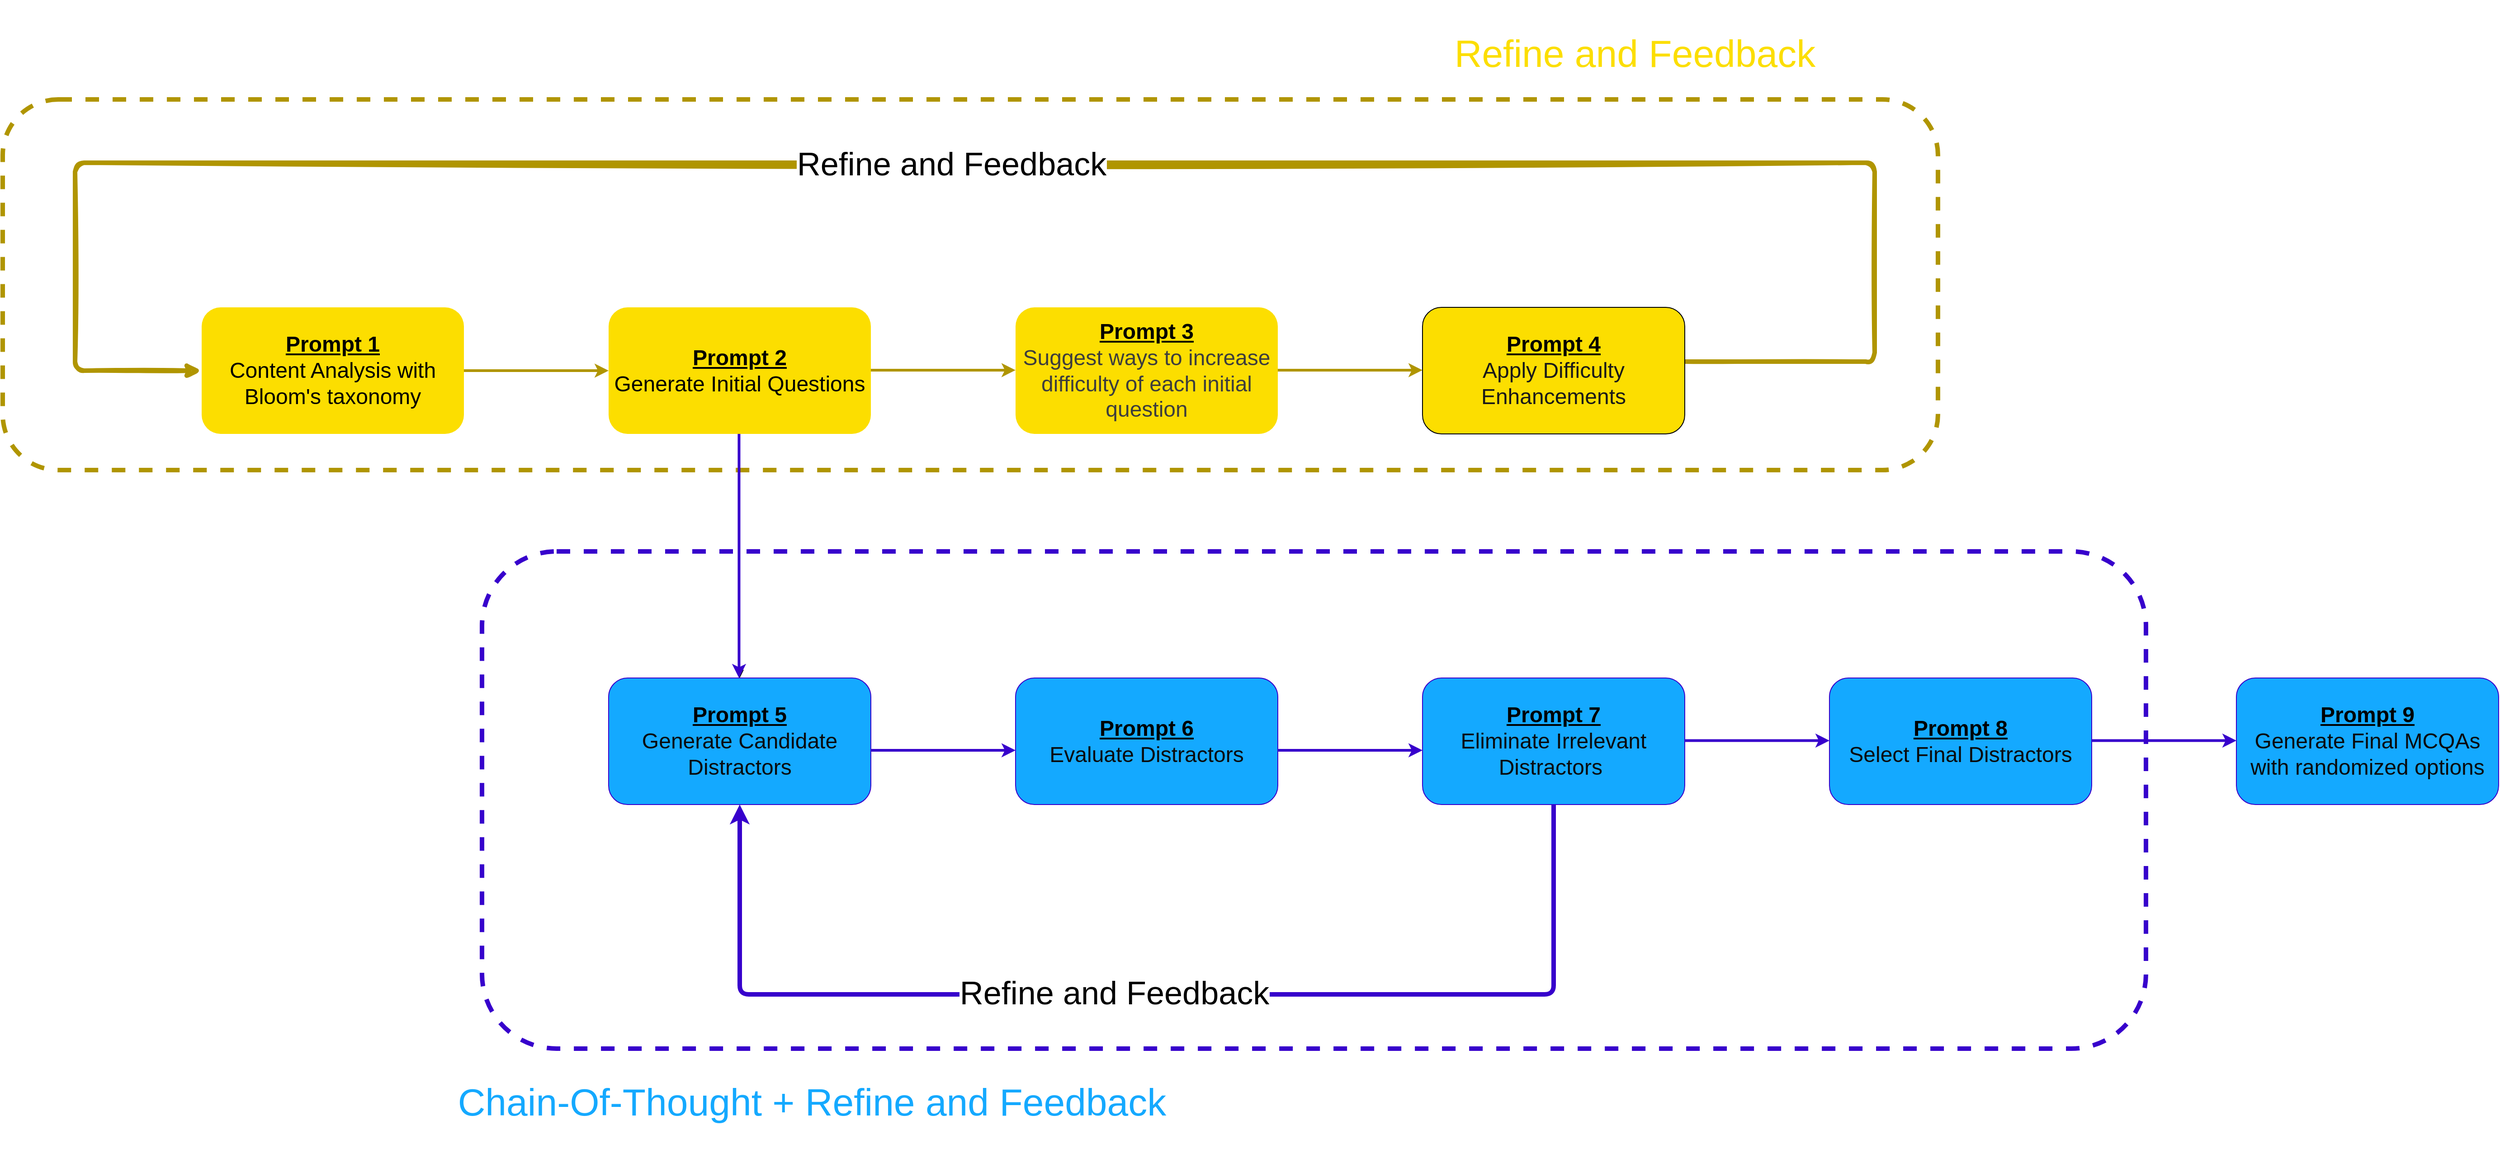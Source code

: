 <mxfile>
    <diagram id="KG6C6UBcvlqi8XZTSzyH" name="Page-1">
        <mxGraphModel dx="2865" dy="1335" grid="1" gridSize="10" guides="1" tooltips="1" connect="1" arrows="1" fold="1" page="1" pageScale="6" pageWidth="850" pageHeight="1100" math="0" shadow="0">
            <root>
                <mxCell id="0"/>
                <mxCell id="1" parent="0"/>
                <mxCell id="44" value="" style="rounded=1;whiteSpace=wrap;html=1;fontSize=24;fillColor=none;dashed=1;fontColor=#ffffff;strokeColor=#3700CC;strokeWidth=5;" vertex="1" parent="1">
                    <mxGeometry x="610" y="830" width="1840" height="550" as="geometry"/>
                </mxCell>
                <mxCell id="45" value="" style="rounded=1;whiteSpace=wrap;html=1;fontSize=24;fillColor=none;dashed=1;fontColor=#000000;strokeColor=#B09500;strokeWidth=5;" vertex="1" parent="1">
                    <mxGeometry x="80" y="330" width="2140" height="410" as="geometry"/>
                </mxCell>
                <mxCell id="13" style="edgeStyle=none;html=1;fontSize=24;fillColor=#e3c800;strokeColor=#B09500;strokeWidth=3;" edge="1" parent="1" source="12">
                    <mxGeometry relative="1" as="geometry">
                        <mxPoint x="750" y="630" as="targetPoint"/>
                    </mxGeometry>
                </mxCell>
                <mxCell id="12" value="&lt;font style=&quot;font-size: 24px;&quot;&gt;&lt;b&gt;&lt;u&gt;Prompt 1&lt;/u&gt;&lt;/b&gt;&lt;br&gt;Content Analysis with Bloom's taxonomy&lt;/font&gt;" style="rounded=1;whiteSpace=wrap;html=1;fillColor=#FCDE00;strokeColor=none;fontColor=#000000;" vertex="1" parent="1">
                    <mxGeometry x="300" y="560" width="290" height="140" as="geometry"/>
                </mxCell>
                <mxCell id="24" style="edgeStyle=none;html=1;fontSize=24;" edge="1" parent="1" source="15">
                    <mxGeometry relative="1" as="geometry">
                        <mxPoint x="895" y="970" as="targetPoint"/>
                    </mxGeometry>
                </mxCell>
                <mxCell id="15" value="&lt;font style=&quot;font-size: 24px;&quot;&gt;&lt;b&gt;&lt;u&gt;Prompt 2&lt;/u&gt;&lt;/b&gt;&lt;br&gt;Generate Initial Questions&lt;/font&gt;" style="rounded=1;whiteSpace=wrap;html=1;fillColor=#FCDE00;fontColor=#000000;strokeColor=none;" vertex="1" parent="1">
                    <mxGeometry x="750" y="560" width="290" height="140" as="geometry"/>
                </mxCell>
                <mxCell id="17" style="edgeStyle=none;html=1;fontSize=24;fillColor=#e3c800;strokeColor=#B09500;strokeWidth=3;" edge="1" parent="1">
                    <mxGeometry relative="1" as="geometry">
                        <mxPoint x="1200" y="629.47" as="targetPoint"/>
                        <mxPoint x="1040.0" y="629.47" as="sourcePoint"/>
                    </mxGeometry>
                </mxCell>
                <mxCell id="19" value="&lt;b style=&quot;color: rgb(0, 0, 0); font-size: 24px;&quot;&gt;&lt;u&gt;Prompt 3&lt;/u&gt;&lt;/b&gt;&lt;font color=&quot;#3d3d3d&quot; style=&quot;font-size: 24px;&quot;&gt;&lt;br&gt;Suggest ways to increase difficulty of each initial question&lt;/font&gt;" style="rounded=1;whiteSpace=wrap;html=1;strokeColor=none;fillColor=#FCDE00;" vertex="1" parent="1">
                    <mxGeometry x="1200" y="560" width="290" height="140" as="geometry"/>
                </mxCell>
                <mxCell id="22" style="edgeStyle=none;html=1;fontSize=24;fillColor=#e3c800;strokeColor=#B09500;strokeWidth=3;" edge="1" parent="1">
                    <mxGeometry relative="1" as="geometry">
                        <mxPoint x="1650" y="629.47" as="targetPoint"/>
                        <mxPoint x="1490.0" y="629.47" as="sourcePoint"/>
                    </mxGeometry>
                </mxCell>
                <mxCell id="41" style="edgeStyle=none;sketch=1;jumpSize=6;html=1;fontSize=24;exitX=1;exitY=0.429;exitDx=0;exitDy=0;exitPerimeter=0;entryX=0;entryY=0.5;entryDx=0;entryDy=0;strokeWidth=5;fillColor=#e3c800;strokeColor=#B09500;" edge="1" parent="1" source="23" target="12">
                    <mxGeometry relative="1" as="geometry">
                        <mxPoint x="180" y="650" as="targetPoint"/>
                        <Array as="points">
                            <mxPoint x="2150" y="620"/>
                            <mxPoint x="2150" y="400"/>
                            <mxPoint x="160" y="400"/>
                            <mxPoint x="160" y="630"/>
                        </Array>
                    </mxGeometry>
                </mxCell>
                <mxCell id="42" value="&lt;font style=&quot;font-size: 36px;&quot;&gt;Refine and Feedback&lt;/font&gt;" style="edgeLabel;html=1;align=center;verticalAlign=middle;resizable=0;points=[];fontSize=24;rounded=1;" vertex="1" connectable="0" parent="41">
                    <mxGeometry x="0.041" y="1" relative="1" as="geometry">
                        <mxPoint x="1" as="offset"/>
                    </mxGeometry>
                </mxCell>
                <mxCell id="23" value="&lt;b style=&quot;color: rgb(0, 0, 0); font-size: 24px;&quot;&gt;&lt;u&gt;Prompt 4&lt;/u&gt;&lt;/b&gt;&lt;font color=&quot;#191919&quot;&gt;&lt;br&gt;&lt;span style=&quot;font-size: 24px; text-align: left;&quot;&gt;Apply Difficulty Enhancements&lt;/span&gt;&lt;/font&gt;" style="rounded=1;whiteSpace=wrap;html=1;fillColor=#FCDE00;" vertex="1" parent="1">
                    <mxGeometry x="1650" y="560" width="290" height="140" as="geometry"/>
                </mxCell>
                <mxCell id="26" value="&lt;b style=&quot;color: rgb(0, 0, 0); font-size: 24px;&quot;&gt;&lt;u&gt;Prompt 5&lt;/u&gt;&lt;/b&gt;&lt;span style=&quot;font-size: 24px; text-align: left;&quot;&gt;&lt;br&gt;Generate Candidate Distractors&lt;/span&gt;" style="rounded=1;whiteSpace=wrap;html=1;fillColor=#14A9FF;fontColor=#0A0A0A;strokeColor=#3700CC;" vertex="1" parent="1">
                    <mxGeometry x="750" y="970" width="290" height="140" as="geometry"/>
                </mxCell>
                <mxCell id="29" style="edgeStyle=none;html=1;fontSize=24;fillColor=#6a00ff;strokeColor=#3700CC;strokeWidth=3;" edge="1" parent="1">
                    <mxGeometry relative="1" as="geometry">
                        <mxPoint x="1200" y="1050" as="targetPoint"/>
                        <mxPoint x="1040.0" y="1050" as="sourcePoint"/>
                    </mxGeometry>
                </mxCell>
                <mxCell id="30" value="&lt;b style=&quot;color: rgb(0, 0, 0); font-size: 24px;&quot;&gt;&lt;u&gt;Prompt 6&lt;/u&gt;&lt;/b&gt;&lt;span style=&quot;font-size: 24px; text-align: left;&quot;&gt;&lt;br&gt;Evaluate Distractors&lt;/span&gt;" style="rounded=1;whiteSpace=wrap;html=1;fillColor=#14A9FF;fontColor=#0A0A0A;strokeColor=#3700CC;" vertex="1" parent="1">
                    <mxGeometry x="1200" y="970" width="290" height="140" as="geometry"/>
                </mxCell>
                <mxCell id="32" style="edgeStyle=none;html=1;fontSize=24;fillColor=#6a00ff;strokeColor=#3700CC;strokeWidth=3;" edge="1" parent="1">
                    <mxGeometry relative="1" as="geometry">
                        <mxPoint x="1650" y="1050" as="targetPoint"/>
                        <mxPoint x="1490.0" y="1050" as="sourcePoint"/>
                    </mxGeometry>
                </mxCell>
                <mxCell id="39" style="edgeStyle=none;html=1;fontSize=24;entryX=0.5;entryY=1;entryDx=0;entryDy=0;jumpSize=6;fillColor=#6a00ff;strokeColor=#3700CC;strokeWidth=5;" edge="1" parent="1" source="33" target="26">
                    <mxGeometry relative="1" as="geometry">
                        <mxPoint x="870" y="1280" as="targetPoint"/>
                        <Array as="points">
                            <mxPoint x="1795" y="1320"/>
                            <mxPoint x="1340" y="1320"/>
                            <mxPoint x="895" y="1320"/>
                        </Array>
                    </mxGeometry>
                </mxCell>
                <mxCell id="40" value="&lt;font style=&quot;font-size: 36px;&quot;&gt;Refine and Feedback&lt;/font&gt;" style="edgeLabel;html=1;align=center;verticalAlign=middle;resizable=0;points=[];fontSize=24;rounded=1;" vertex="1" connectable="0" parent="39">
                    <mxGeometry x="-0.153" y="-2" relative="1" as="geometry">
                        <mxPoint x="-137" as="offset"/>
                    </mxGeometry>
                </mxCell>
                <mxCell id="33" value="&lt;font style=&quot;font-size: 24px;&quot;&gt;&lt;b style=&quot;color: rgb(0, 0, 0);&quot;&gt;&lt;u&gt;Prompt 7&lt;/u&gt;&lt;/b&gt;&lt;br&gt;Eliminate Irrelevant Distractors&amp;nbsp;&lt;/font&gt;" style="rounded=1;whiteSpace=wrap;html=1;fillColor=#14A9FF;fontColor=#0A0A0A;strokeColor=#3700CC;" vertex="1" parent="1">
                    <mxGeometry x="1650" y="970" width="290" height="140" as="geometry"/>
                </mxCell>
                <mxCell id="37" style="edgeStyle=none;html=1;fontSize=24;fillColor=#6a00ff;strokeColor=#3700CC;strokeWidth=3;" edge="1" parent="1">
                    <mxGeometry relative="1" as="geometry">
                        <mxPoint x="2100" y="1039.23" as="targetPoint"/>
                        <mxPoint x="1940.0" y="1039.23" as="sourcePoint"/>
                    </mxGeometry>
                </mxCell>
                <mxCell id="38" value="&lt;font style=&quot;font-size: 24px;&quot;&gt;&lt;b style=&quot;color: rgb(0, 0, 0);&quot;&gt;&lt;u&gt;Prompt 8&lt;/u&gt;&lt;/b&gt;&lt;br&gt;Select Final Distractors&lt;/font&gt;" style="rounded=1;whiteSpace=wrap;html=1;fillColor=#14A9FF;fontColor=#0A0A0A;strokeColor=#3700CC;" vertex="1" parent="1">
                    <mxGeometry x="2100" y="970" width="290" height="140" as="geometry"/>
                </mxCell>
                <mxCell id="48" style="edgeStyle=none;html=1;fontSize=24;fillColor=#6a00ff;strokeColor=#3700CC;strokeWidth=3;" edge="1" parent="1">
                    <mxGeometry relative="1" as="geometry">
                        <mxPoint x="894.23" y="970" as="targetPoint"/>
                        <mxPoint x="894.23" y="700.0" as="sourcePoint"/>
                    </mxGeometry>
                </mxCell>
                <mxCell id="50" style="edgeStyle=none;html=1;fontSize=24;fillColor=#6a00ff;strokeColor=#3700CC;strokeWidth=3;" edge="1" parent="1">
                    <mxGeometry relative="1" as="geometry">
                        <mxPoint x="2550" y="1039.23" as="targetPoint"/>
                        <mxPoint x="2390" y="1039.23" as="sourcePoint"/>
                    </mxGeometry>
                </mxCell>
                <mxCell id="51" value="&lt;font style=&quot;font-size: 24px;&quot;&gt;&lt;b style=&quot;color: rgb(0, 0, 0);&quot;&gt;&lt;u&gt;Prompt 9&lt;/u&gt;&lt;/b&gt;&lt;br&gt;Generate Final MCQAs with randomized options&lt;br&gt;&lt;/font&gt;" style="rounded=1;whiteSpace=wrap;html=1;fillColor=#14A9FF;fontColor=#0A0A0A;strokeColor=#3700CC;" vertex="1" parent="1">
                    <mxGeometry x="2550" y="970" width="290" height="140" as="geometry"/>
                </mxCell>
                <mxCell id="52" value="&lt;font color=&quot;#14a9ff&quot; style=&quot;font-size: 42px;&quot;&gt;Chain-Of-Thought + Refine and Feedback&lt;/font&gt;" style="text;strokeColor=none;fillColor=none;align=center;verticalAlign=middle;rounded=0;dashed=1;strokeWidth=5;fontSize=42;fontColor=#0A0A0A;whiteSpace=wrap;html=1;" vertex="1" parent="1">
                    <mxGeometry x="560" y="1380" width="830" height="120" as="geometry"/>
                </mxCell>
                <mxCell id="53" value="&lt;font color=&quot;#fcde00&quot; style=&quot;font-size: 42px;&quot;&gt;Refine and Feedback&lt;/font&gt;" style="text;strokeColor=none;fillColor=none;align=center;verticalAlign=middle;rounded=0;dashed=1;strokeWidth=5;fontSize=42;fontColor=#0A0A0A;whiteSpace=wrap;html=1;" vertex="1" parent="1">
                    <mxGeometry x="1470" y="220" width="830" height="120" as="geometry"/>
                </mxCell>
            </root>
        </mxGraphModel>
    </diagram>
</mxfile>